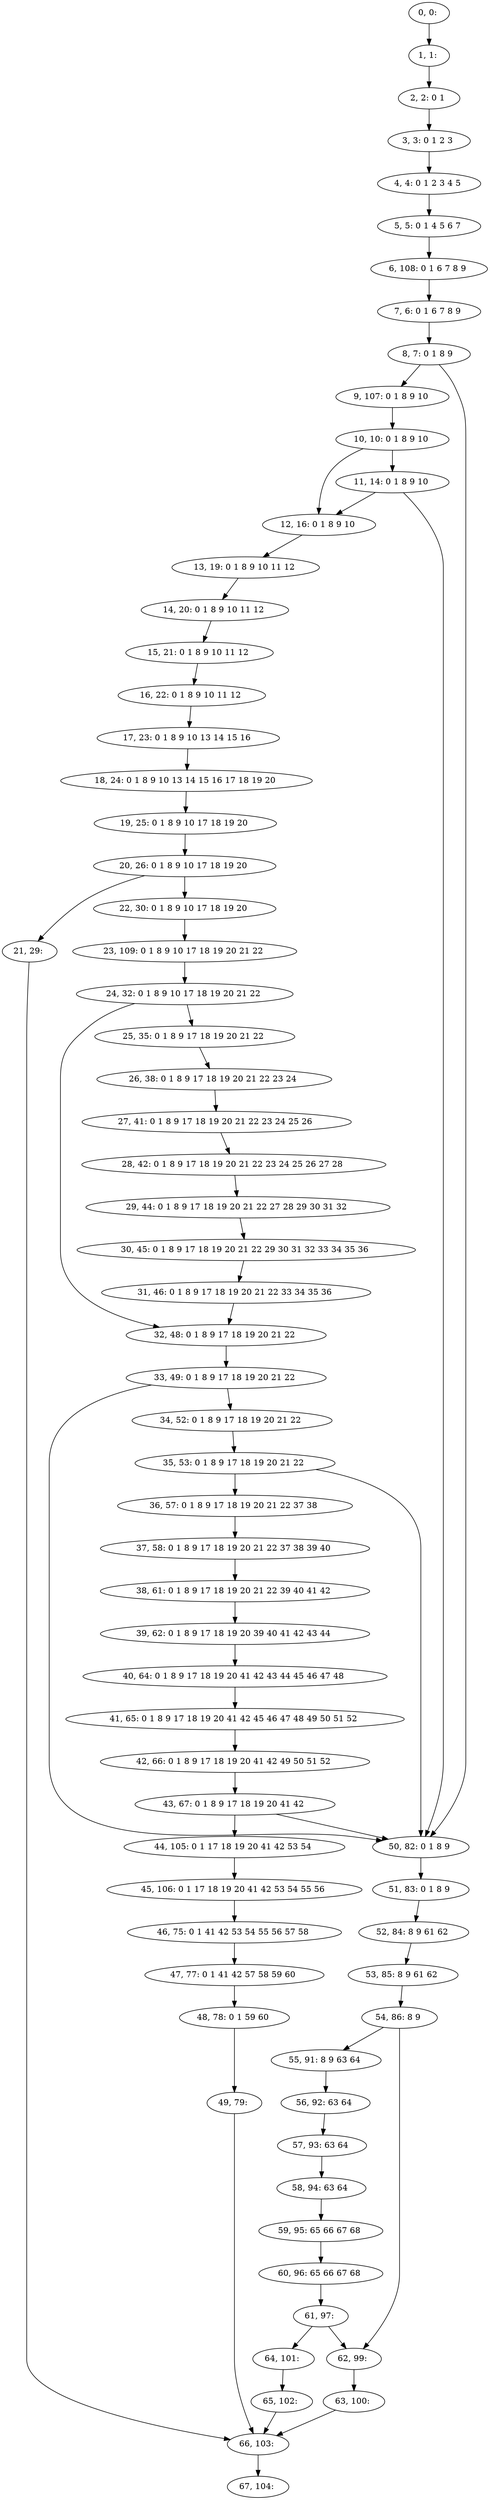 digraph G {
0[label="0, 0: "];
1[label="1, 1: "];
2[label="2, 2: 0 1 "];
3[label="3, 3: 0 1 2 3 "];
4[label="4, 4: 0 1 2 3 4 5 "];
5[label="5, 5: 0 1 4 5 6 7 "];
6[label="6, 108: 0 1 6 7 8 9 "];
7[label="7, 6: 0 1 6 7 8 9 "];
8[label="8, 7: 0 1 8 9 "];
9[label="9, 107: 0 1 8 9 10 "];
10[label="10, 10: 0 1 8 9 10 "];
11[label="11, 14: 0 1 8 9 10 "];
12[label="12, 16: 0 1 8 9 10 "];
13[label="13, 19: 0 1 8 9 10 11 12 "];
14[label="14, 20: 0 1 8 9 10 11 12 "];
15[label="15, 21: 0 1 8 9 10 11 12 "];
16[label="16, 22: 0 1 8 9 10 11 12 "];
17[label="17, 23: 0 1 8 9 10 13 14 15 16 "];
18[label="18, 24: 0 1 8 9 10 13 14 15 16 17 18 19 20 "];
19[label="19, 25: 0 1 8 9 10 17 18 19 20 "];
20[label="20, 26: 0 1 8 9 10 17 18 19 20 "];
21[label="21, 29: "];
22[label="22, 30: 0 1 8 9 10 17 18 19 20 "];
23[label="23, 109: 0 1 8 9 10 17 18 19 20 21 22 "];
24[label="24, 32: 0 1 8 9 10 17 18 19 20 21 22 "];
25[label="25, 35: 0 1 8 9 17 18 19 20 21 22 "];
26[label="26, 38: 0 1 8 9 17 18 19 20 21 22 23 24 "];
27[label="27, 41: 0 1 8 9 17 18 19 20 21 22 23 24 25 26 "];
28[label="28, 42: 0 1 8 9 17 18 19 20 21 22 23 24 25 26 27 28 "];
29[label="29, 44: 0 1 8 9 17 18 19 20 21 22 27 28 29 30 31 32 "];
30[label="30, 45: 0 1 8 9 17 18 19 20 21 22 29 30 31 32 33 34 35 36 "];
31[label="31, 46: 0 1 8 9 17 18 19 20 21 22 33 34 35 36 "];
32[label="32, 48: 0 1 8 9 17 18 19 20 21 22 "];
33[label="33, 49: 0 1 8 9 17 18 19 20 21 22 "];
34[label="34, 52: 0 1 8 9 17 18 19 20 21 22 "];
35[label="35, 53: 0 1 8 9 17 18 19 20 21 22 "];
36[label="36, 57: 0 1 8 9 17 18 19 20 21 22 37 38 "];
37[label="37, 58: 0 1 8 9 17 18 19 20 21 22 37 38 39 40 "];
38[label="38, 61: 0 1 8 9 17 18 19 20 21 22 39 40 41 42 "];
39[label="39, 62: 0 1 8 9 17 18 19 20 39 40 41 42 43 44 "];
40[label="40, 64: 0 1 8 9 17 18 19 20 41 42 43 44 45 46 47 48 "];
41[label="41, 65: 0 1 8 9 17 18 19 20 41 42 45 46 47 48 49 50 51 52 "];
42[label="42, 66: 0 1 8 9 17 18 19 20 41 42 49 50 51 52 "];
43[label="43, 67: 0 1 8 9 17 18 19 20 41 42 "];
44[label="44, 105: 0 1 17 18 19 20 41 42 53 54 "];
45[label="45, 106: 0 1 17 18 19 20 41 42 53 54 55 56 "];
46[label="46, 75: 0 1 41 42 53 54 55 56 57 58 "];
47[label="47, 77: 0 1 41 42 57 58 59 60 "];
48[label="48, 78: 0 1 59 60 "];
49[label="49, 79: "];
50[label="50, 82: 0 1 8 9 "];
51[label="51, 83: 0 1 8 9 "];
52[label="52, 84: 8 9 61 62 "];
53[label="53, 85: 8 9 61 62 "];
54[label="54, 86: 8 9 "];
55[label="55, 91: 8 9 63 64 "];
56[label="56, 92: 63 64 "];
57[label="57, 93: 63 64 "];
58[label="58, 94: 63 64 "];
59[label="59, 95: 65 66 67 68 "];
60[label="60, 96: 65 66 67 68 "];
61[label="61, 97: "];
62[label="62, 99: "];
63[label="63, 100: "];
64[label="64, 101: "];
65[label="65, 102: "];
66[label="66, 103: "];
67[label="67, 104: "];
0->1 ;
1->2 ;
2->3 ;
3->4 ;
4->5 ;
5->6 ;
6->7 ;
7->8 ;
8->9 ;
8->50 ;
9->10 ;
10->11 ;
10->12 ;
11->12 ;
11->50 ;
12->13 ;
13->14 ;
14->15 ;
15->16 ;
16->17 ;
17->18 ;
18->19 ;
19->20 ;
20->21 ;
20->22 ;
21->66 ;
22->23 ;
23->24 ;
24->25 ;
24->32 ;
25->26 ;
26->27 ;
27->28 ;
28->29 ;
29->30 ;
30->31 ;
31->32 ;
32->33 ;
33->34 ;
33->50 ;
34->35 ;
35->36 ;
35->50 ;
36->37 ;
37->38 ;
38->39 ;
39->40 ;
40->41 ;
41->42 ;
42->43 ;
43->44 ;
43->50 ;
44->45 ;
45->46 ;
46->47 ;
47->48 ;
48->49 ;
49->66 ;
50->51 ;
51->52 ;
52->53 ;
53->54 ;
54->55 ;
54->62 ;
55->56 ;
56->57 ;
57->58 ;
58->59 ;
59->60 ;
60->61 ;
61->62 ;
61->64 ;
62->63 ;
63->66 ;
64->65 ;
65->66 ;
66->67 ;
}
